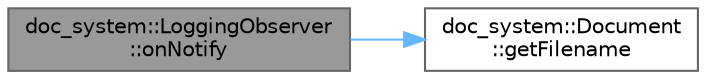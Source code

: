 digraph "doc_system::LoggingObserver::onNotify"
{
 // INTERACTIVE_SVG=YES
 // LATEX_PDF_SIZE
  bgcolor="transparent";
  edge [fontname=Helvetica,fontsize=10,labelfontname=Helvetica,labelfontsize=10];
  node [fontname=Helvetica,fontsize=10,shape=box,height=0.2,width=0.4];
  rankdir="LR";
  Node1 [id="Node000001",label="doc_system::LoggingObserver\l::onNotify",height=0.2,width=0.4,color="gray40", fillcolor="grey60", style="filled", fontcolor="black",tooltip=" "];
  Node1 -> Node2 [id="edge1_Node000001_Node000002",color="steelblue1",style="solid",tooltip=" "];
  Node2 [id="Node000002",label="doc_system::Document\l::getFilename",height=0.2,width=0.4,color="grey40", fillcolor="white", style="filled",URL="$classdoc__system_1_1_document.html#aba3cd5f64079599a42a30887e41a421f",tooltip=" "];
}
